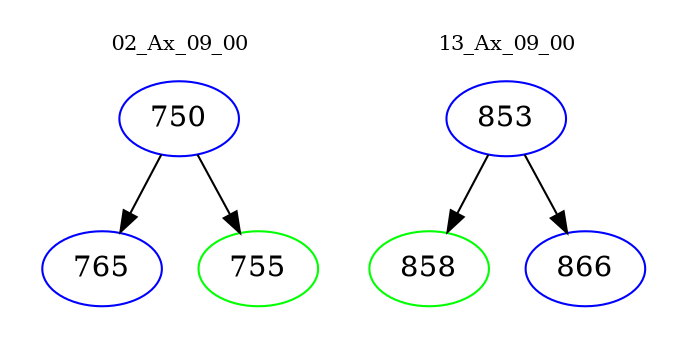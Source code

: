 digraph{
subgraph cluster_0 {
color = white
label = "02_Ax_09_00";
fontsize=10;
T0_750 [label="750", color="blue"]
T0_750 -> T0_765 [color="black"]
T0_765 [label="765", color="blue"]
T0_750 -> T0_755 [color="black"]
T0_755 [label="755", color="green"]
}
subgraph cluster_1 {
color = white
label = "13_Ax_09_00";
fontsize=10;
T1_853 [label="853", color="blue"]
T1_853 -> T1_858 [color="black"]
T1_858 [label="858", color="green"]
T1_853 -> T1_866 [color="black"]
T1_866 [label="866", color="blue"]
}
}
